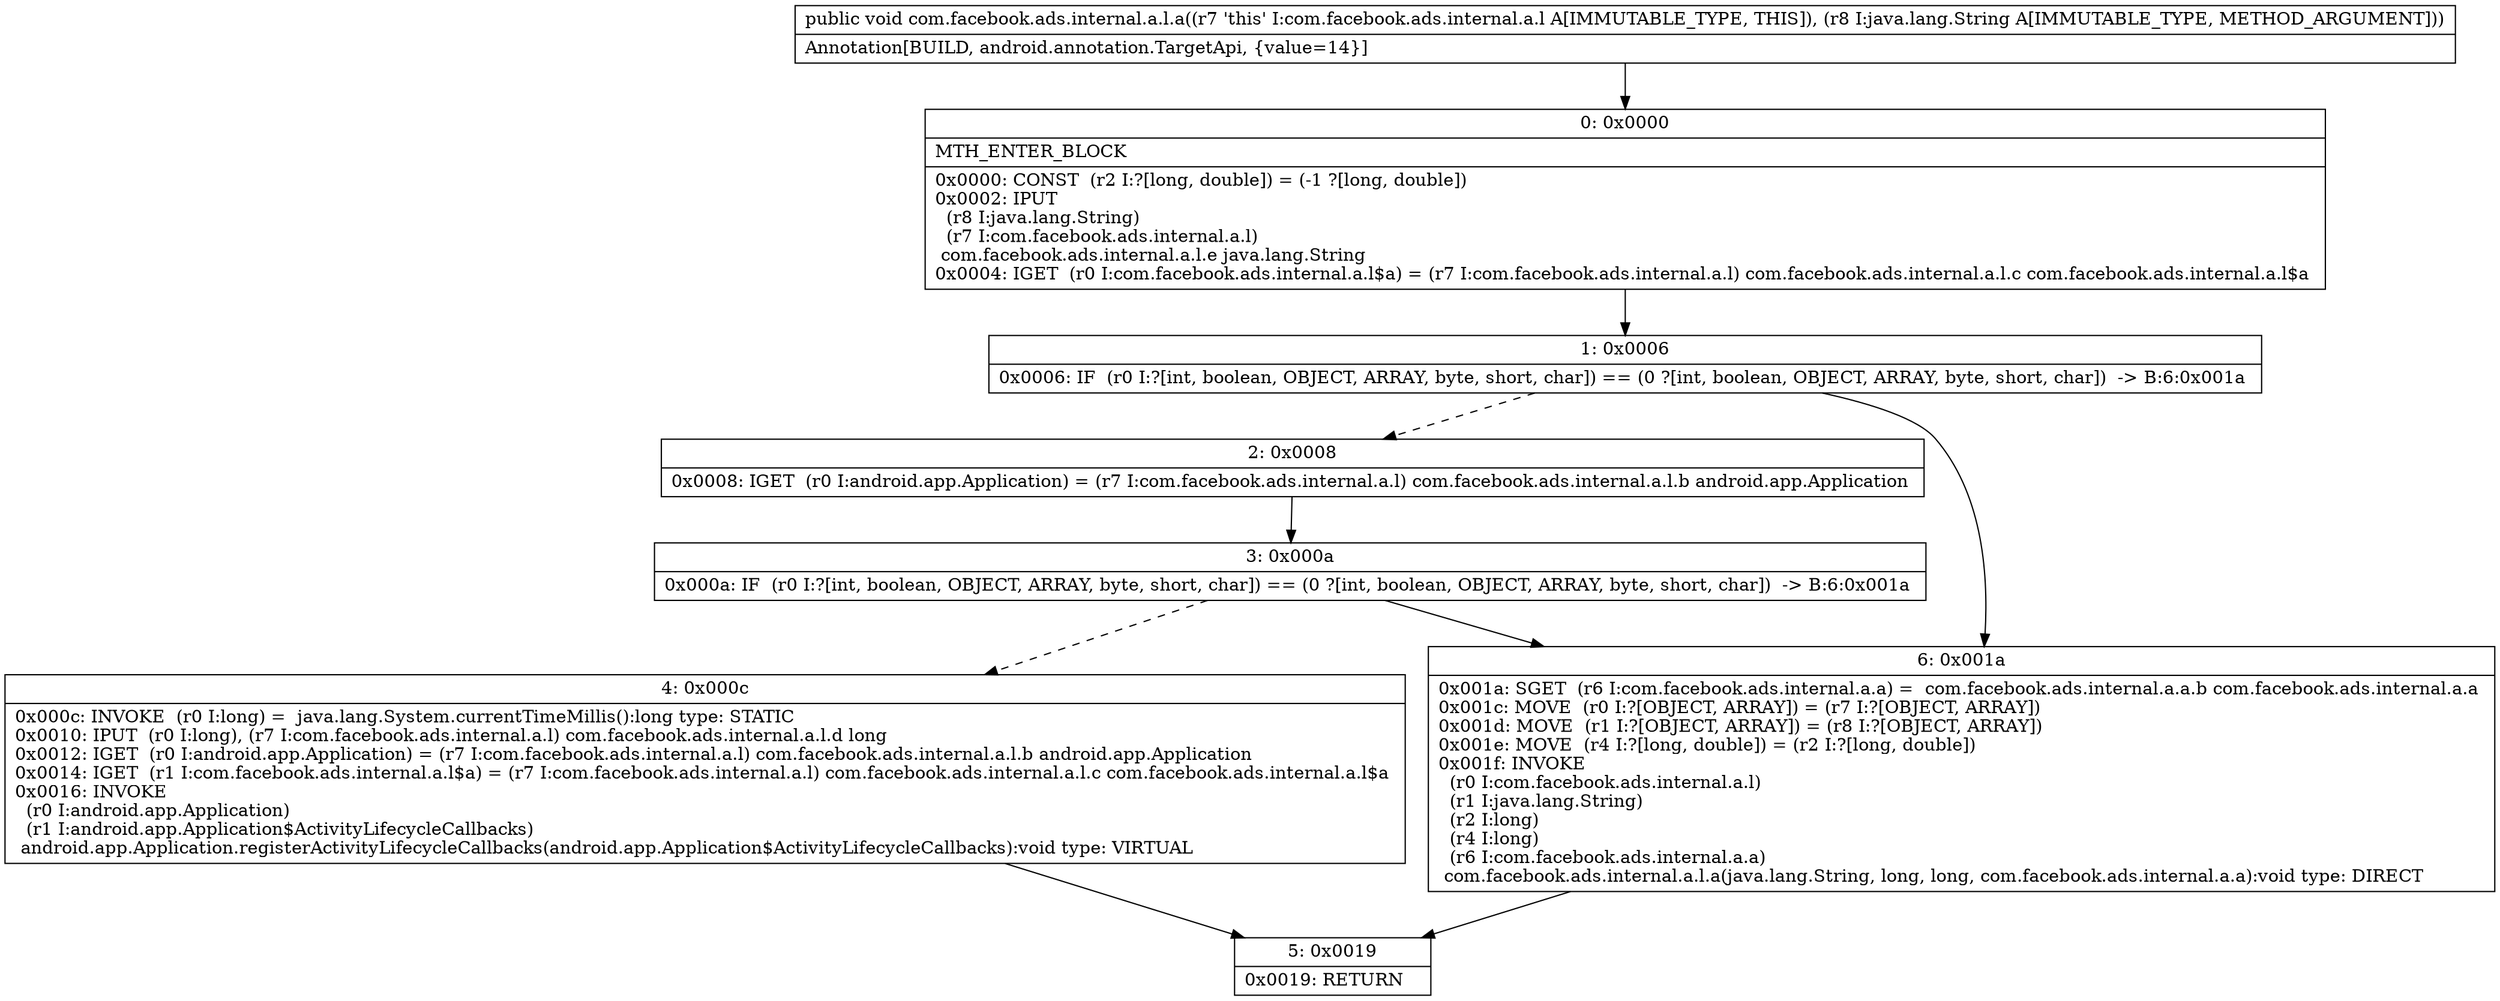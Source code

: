 digraph "CFG forcom.facebook.ads.internal.a.l.a(Ljava\/lang\/String;)V" {
Node_0 [shape=record,label="{0\:\ 0x0000|MTH_ENTER_BLOCK\l|0x0000: CONST  (r2 I:?[long, double]) = (\-1 ?[long, double]) \l0x0002: IPUT  \l  (r8 I:java.lang.String)\l  (r7 I:com.facebook.ads.internal.a.l)\l com.facebook.ads.internal.a.l.e java.lang.String \l0x0004: IGET  (r0 I:com.facebook.ads.internal.a.l$a) = (r7 I:com.facebook.ads.internal.a.l) com.facebook.ads.internal.a.l.c com.facebook.ads.internal.a.l$a \l}"];
Node_1 [shape=record,label="{1\:\ 0x0006|0x0006: IF  (r0 I:?[int, boolean, OBJECT, ARRAY, byte, short, char]) == (0 ?[int, boolean, OBJECT, ARRAY, byte, short, char])  \-\> B:6:0x001a \l}"];
Node_2 [shape=record,label="{2\:\ 0x0008|0x0008: IGET  (r0 I:android.app.Application) = (r7 I:com.facebook.ads.internal.a.l) com.facebook.ads.internal.a.l.b android.app.Application \l}"];
Node_3 [shape=record,label="{3\:\ 0x000a|0x000a: IF  (r0 I:?[int, boolean, OBJECT, ARRAY, byte, short, char]) == (0 ?[int, boolean, OBJECT, ARRAY, byte, short, char])  \-\> B:6:0x001a \l}"];
Node_4 [shape=record,label="{4\:\ 0x000c|0x000c: INVOKE  (r0 I:long) =  java.lang.System.currentTimeMillis():long type: STATIC \l0x0010: IPUT  (r0 I:long), (r7 I:com.facebook.ads.internal.a.l) com.facebook.ads.internal.a.l.d long \l0x0012: IGET  (r0 I:android.app.Application) = (r7 I:com.facebook.ads.internal.a.l) com.facebook.ads.internal.a.l.b android.app.Application \l0x0014: IGET  (r1 I:com.facebook.ads.internal.a.l$a) = (r7 I:com.facebook.ads.internal.a.l) com.facebook.ads.internal.a.l.c com.facebook.ads.internal.a.l$a \l0x0016: INVOKE  \l  (r0 I:android.app.Application)\l  (r1 I:android.app.Application$ActivityLifecycleCallbacks)\l android.app.Application.registerActivityLifecycleCallbacks(android.app.Application$ActivityLifecycleCallbacks):void type: VIRTUAL \l}"];
Node_5 [shape=record,label="{5\:\ 0x0019|0x0019: RETURN   \l}"];
Node_6 [shape=record,label="{6\:\ 0x001a|0x001a: SGET  (r6 I:com.facebook.ads.internal.a.a) =  com.facebook.ads.internal.a.a.b com.facebook.ads.internal.a.a \l0x001c: MOVE  (r0 I:?[OBJECT, ARRAY]) = (r7 I:?[OBJECT, ARRAY]) \l0x001d: MOVE  (r1 I:?[OBJECT, ARRAY]) = (r8 I:?[OBJECT, ARRAY]) \l0x001e: MOVE  (r4 I:?[long, double]) = (r2 I:?[long, double]) \l0x001f: INVOKE  \l  (r0 I:com.facebook.ads.internal.a.l)\l  (r1 I:java.lang.String)\l  (r2 I:long)\l  (r4 I:long)\l  (r6 I:com.facebook.ads.internal.a.a)\l com.facebook.ads.internal.a.l.a(java.lang.String, long, long, com.facebook.ads.internal.a.a):void type: DIRECT \l}"];
MethodNode[shape=record,label="{public void com.facebook.ads.internal.a.l.a((r7 'this' I:com.facebook.ads.internal.a.l A[IMMUTABLE_TYPE, THIS]), (r8 I:java.lang.String A[IMMUTABLE_TYPE, METHOD_ARGUMENT]))  | Annotation[BUILD, android.annotation.TargetApi, \{value=14\}]\l}"];
MethodNode -> Node_0;
Node_0 -> Node_1;
Node_1 -> Node_2[style=dashed];
Node_1 -> Node_6;
Node_2 -> Node_3;
Node_3 -> Node_4[style=dashed];
Node_3 -> Node_6;
Node_4 -> Node_5;
Node_6 -> Node_5;
}

